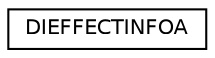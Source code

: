 digraph "Graphical Class Hierarchy"
{
 // LATEX_PDF_SIZE
  edge [fontname="Helvetica",fontsize="10",labelfontname="Helvetica",labelfontsize="10"];
  node [fontname="Helvetica",fontsize="10",shape=record];
  rankdir="LR";
  Node0 [label="DIEFFECTINFOA",height=0.2,width=0.4,color="black", fillcolor="white", style="filled",URL="$structDIEFFECTINFOA.html",tooltip=" "];
}

